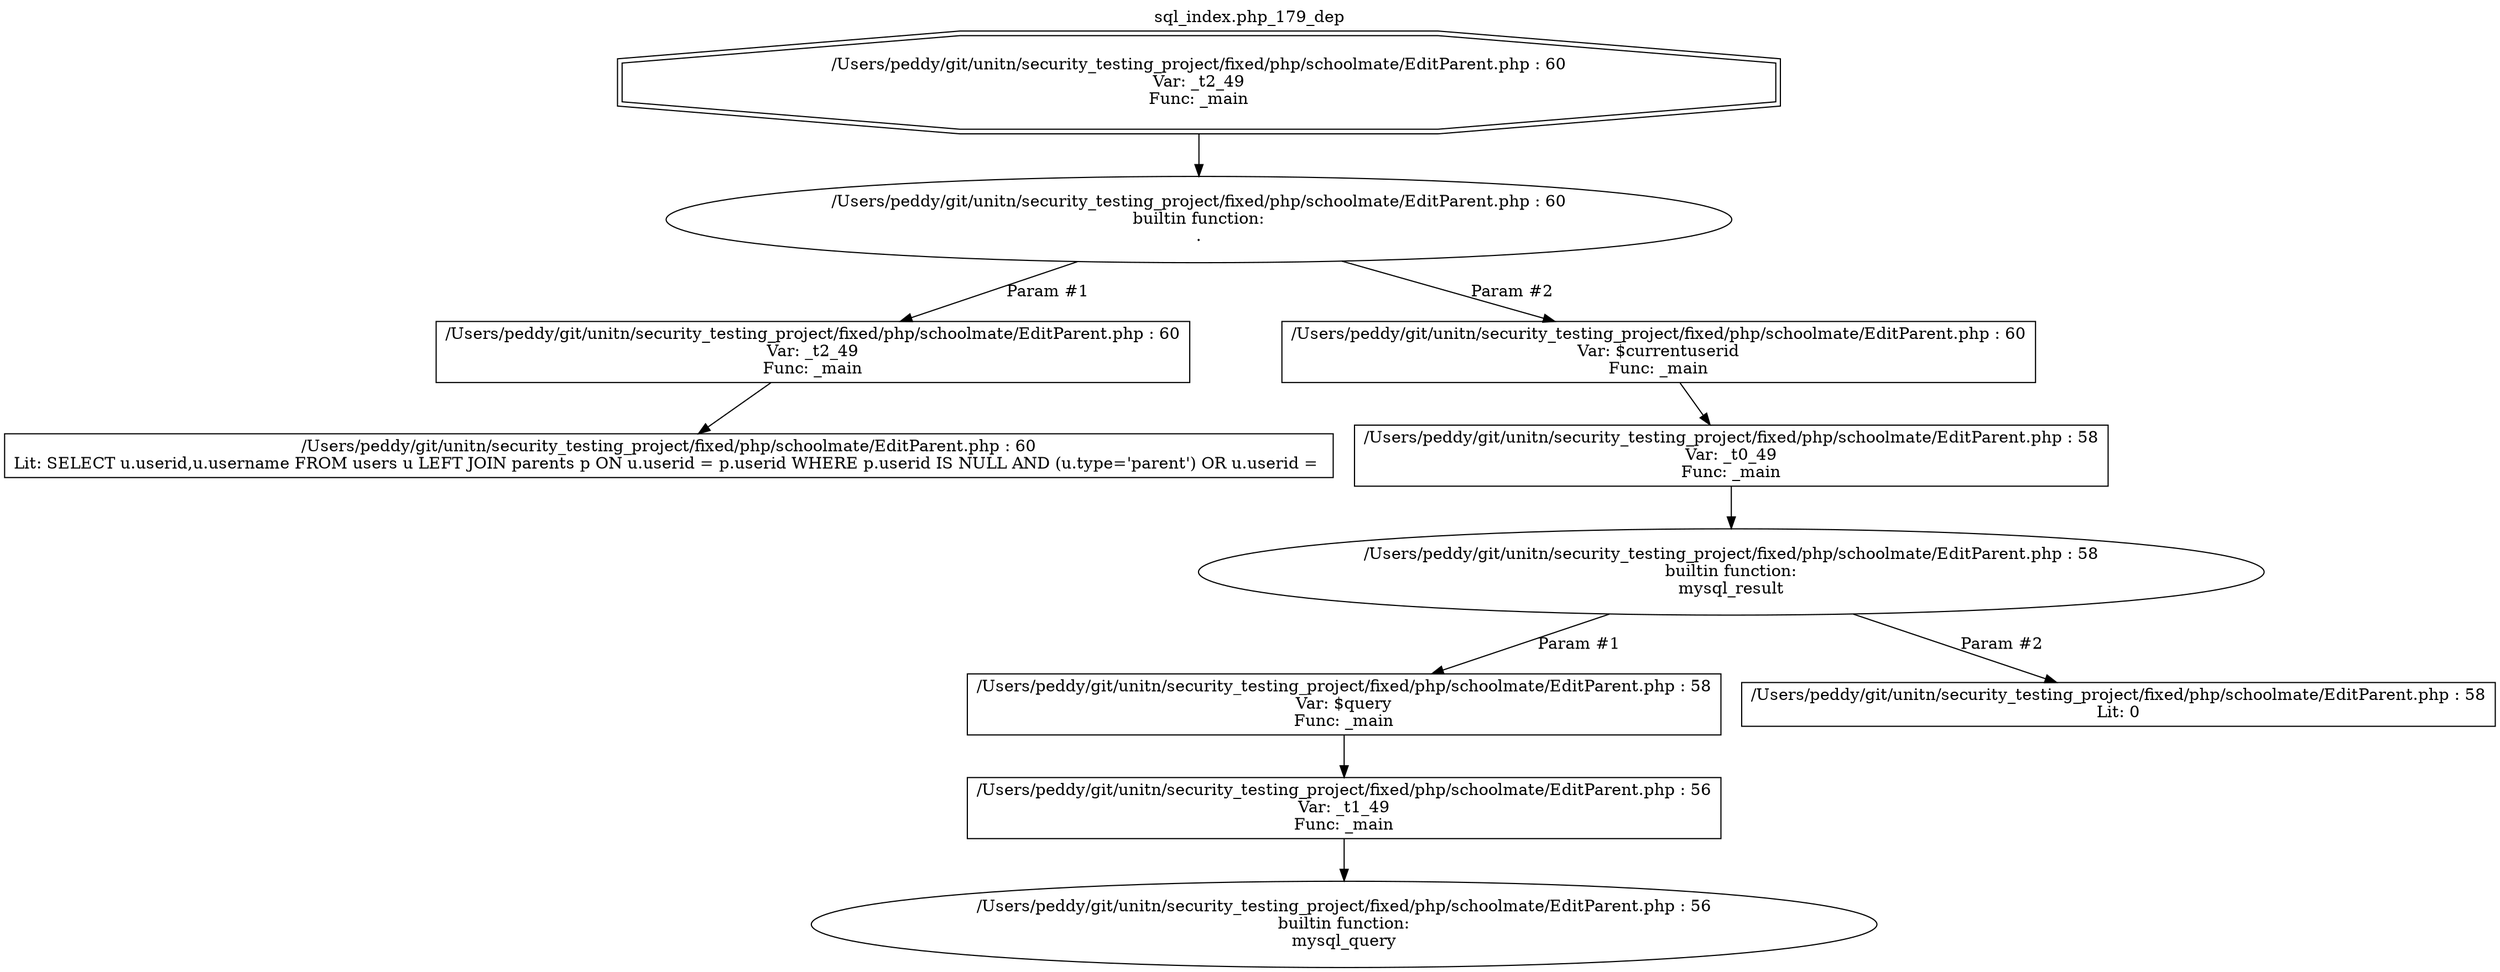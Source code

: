 digraph cfg {
  label="sql_index.php_179_dep";
  labelloc=t;
  n1 [shape=doubleoctagon, label="/Users/peddy/git/unitn/security_testing_project/fixed/php/schoolmate/EditParent.php : 60\nVar: _t2_49\nFunc: _main\n"];
  n2 [shape=ellipse, label="/Users/peddy/git/unitn/security_testing_project/fixed/php/schoolmate/EditParent.php : 60\nbuiltin function:\n.\n"];
  n3 [shape=box, label="/Users/peddy/git/unitn/security_testing_project/fixed/php/schoolmate/EditParent.php : 60\nVar: _t2_49\nFunc: _main\n"];
  n4 [shape=box, label="/Users/peddy/git/unitn/security_testing_project/fixed/php/schoolmate/EditParent.php : 60\nLit: SELECT u.userid,u.username FROM users u LEFT JOIN parents p ON u.userid = p.userid WHERE p.userid IS NULL AND (u.type='parent') OR u.userid = \n"];
  n5 [shape=box, label="/Users/peddy/git/unitn/security_testing_project/fixed/php/schoolmate/EditParent.php : 60\nVar: $currentuserid\nFunc: _main\n"];
  n6 [shape=box, label="/Users/peddy/git/unitn/security_testing_project/fixed/php/schoolmate/EditParent.php : 58\nVar: _t0_49\nFunc: _main\n"];
  n7 [shape=ellipse, label="/Users/peddy/git/unitn/security_testing_project/fixed/php/schoolmate/EditParent.php : 58\nbuiltin function:\nmysql_result\n"];
  n8 [shape=box, label="/Users/peddy/git/unitn/security_testing_project/fixed/php/schoolmate/EditParent.php : 58\nVar: $query\nFunc: _main\n"];
  n9 [shape=box, label="/Users/peddy/git/unitn/security_testing_project/fixed/php/schoolmate/EditParent.php : 56\nVar: _t1_49\nFunc: _main\n"];
  n10 [shape=ellipse, label="/Users/peddy/git/unitn/security_testing_project/fixed/php/schoolmate/EditParent.php : 56\nbuiltin function:\nmysql_query\n"];
  n11 [shape=box, label="/Users/peddy/git/unitn/security_testing_project/fixed/php/schoolmate/EditParent.php : 58\nLit: 0\n"];
  n1 -> n2;
  n3 -> n4;
  n2 -> n3[label="Param #1"];
  n2 -> n5[label="Param #2"];
  n6 -> n7;
  n9 -> n10;
  n8 -> n9;
  n7 -> n8[label="Param #1"];
  n7 -> n11[label="Param #2"];
  n5 -> n6;
}

